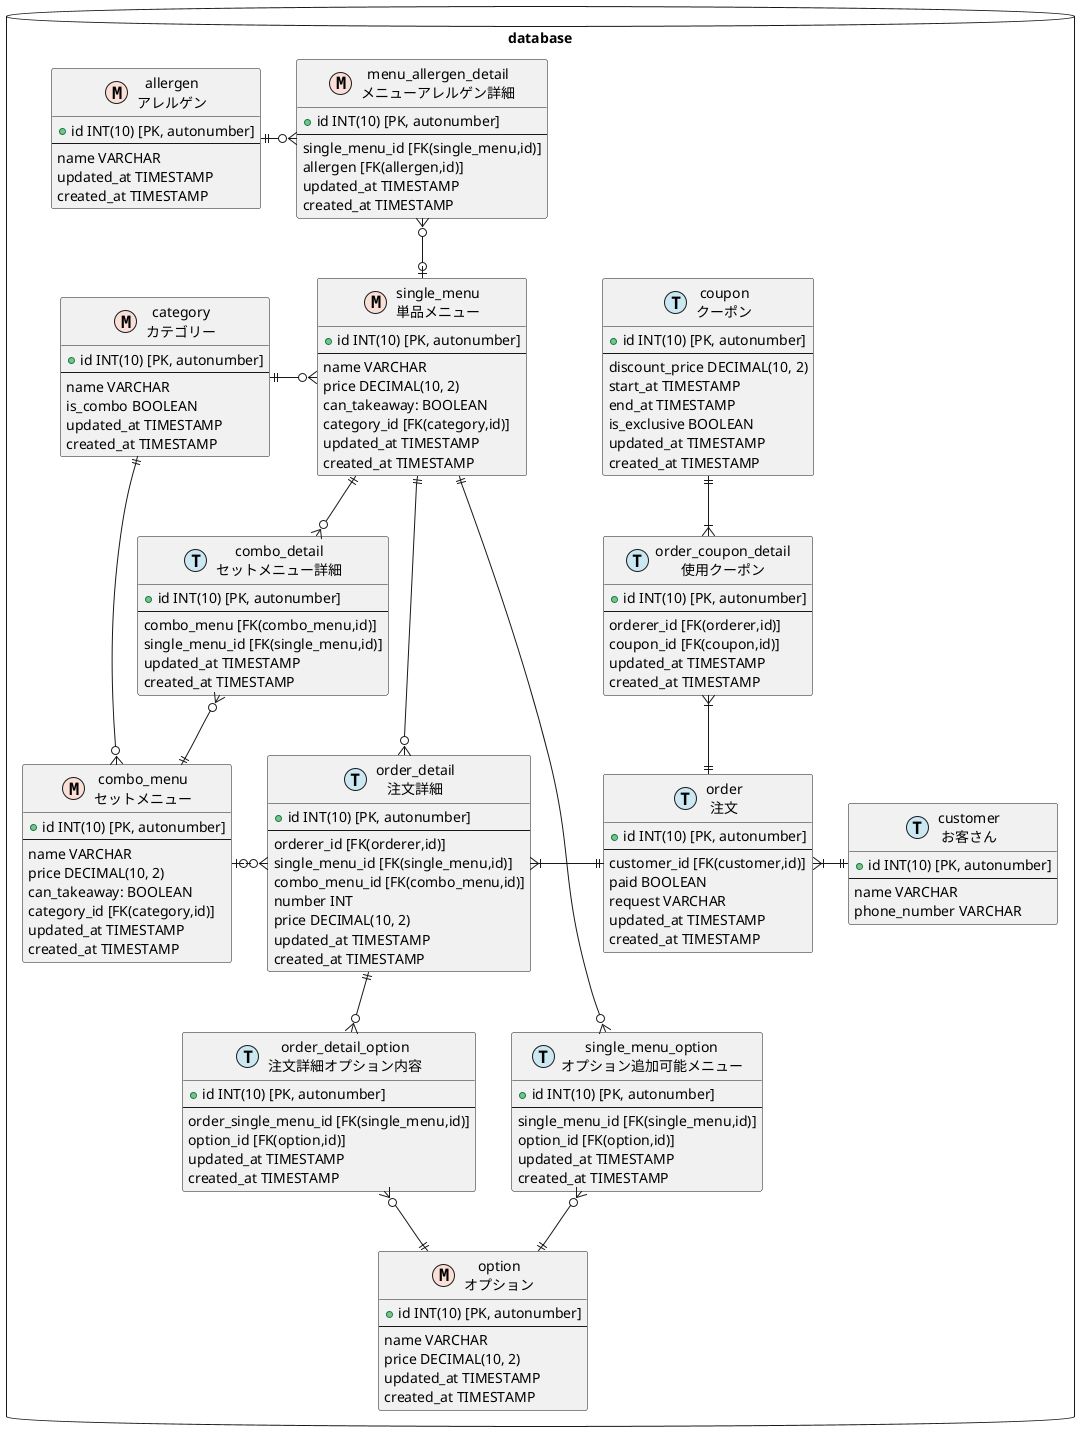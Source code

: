 @startuml

!define MASTER F9DFD5
!define TRANSACTION CAE7F2

package database <<Database>> {
  entity category as "category\nカテゴリー" <<M,MASTER>> {
    + id INT(10) [PK, autonumber]
    --
    name VARCHAR
    is_combo BOOLEAN
    updated_at TIMESTAMP
    created_at TIMESTAMP
  }
  
  entity combo_menu as "combo_menu\nセットメニュー" <<M,MASTER>> {
    + id INT(10) [PK, autonumber]
    --
    name VARCHAR
    price DECIMAL(10, 2)
    can_takeaway: BOOLEAN
    category_id [FK(category,id)]
    updated_at TIMESTAMP
    created_at TIMESTAMP
  }
  
  entity single_menu as "single_menu\n単品メニュー" <<M,MASTER>> {
    + id INT(10) [PK, autonumber]
    --
    name VARCHAR
    price DECIMAL(10, 2)
    can_takeaway: BOOLEAN
    category_id [FK(category,id)]
    updated_at TIMESTAMP
    created_at TIMESTAMP
  }
  
  entity allergen as "allergen\nアレルゲン" <<M,MASTER>> {
    + id INT(10) [PK, autonumber]
    --
    name VARCHAR
    updated_at TIMESTAMP
    created_at TIMESTAMP
  }
  
  entity menu_allergen_detail as "menu_allergen_detail\nメニューアレルゲン詳細" <<M,MASTER>> {
    + id INT(10) [PK, autonumber]
    --
    single_menu_id [FK(single_menu,id)]
    allergen [FK(allergen,id)]
    updated_at TIMESTAMP
    created_at TIMESTAMP
  }
  
  entity combo_detail as "combo_detail\nセットメニュー詳細" <<T,TRANSACTION>> {
    + id INT(10) [PK, autonumber]
    --
    combo_menu [FK(combo_menu,id)]
    single_menu_id [FK(single_menu,id)]
    updated_at TIMESTAMP
    created_at TIMESTAMP
  }
  
  entity option as "option\nオプション" <<M,MASTER>> {
    + id INT(10) [PK, autonumber]
    --
    name VARCHAR
    price DECIMAL(10, 2)
    updated_at TIMESTAMP
    created_at TIMESTAMP
  }
  
  entity customer as "customer\nお客さん" <<T,TRANSACTION>> {
    + id INT(10) [PK, autonumber]
    --
    name VARCHAR
    phone_number VARCHAR
  }
  
  entity order as "order\n注文" <<T,TRANSACTION>> {
    + id INT(10) [PK, autonumber]
    --
    customer_id [FK(customer,id)]
    paid BOOLEAN
    request VARCHAR
    updated_at TIMESTAMP
    created_at TIMESTAMP
  }
  
  entity coupon as "coupon\nクーポン" <<T,TRANSACTION>> {
    + id INT(10) [PK, autonumber]
    --
    discount_price DECIMAL(10, 2)
    start_at TIMESTAMP
    end_at TIMESTAMP
    is_exclusive BOOLEAN
    updated_at TIMESTAMP
    created_at TIMESTAMP
  }
  
  entity order_coupon_detail as "order_coupon_detail\n使用クーポン" <<T,TRANSACTION>> {
    + id INT(10) [PK, autonumber]
    --
    orderer_id [FK(orderer,id)]
    coupon_id [FK(coupon,id)]
    updated_at TIMESTAMP
    created_at TIMESTAMP
  }
  
  entity order_detail as "order_detail\n注文詳細" <<T,TRANSACTION>> {
    + id INT(10) [PK, autonumber]
    --
    orderer_id [FK(orderer,id)]
    single_menu_id [FK(single_menu,id)]
    combo_menu_id [FK(combo_menu,id)]
    number INT
    price DECIMAL(10, 2)
    updated_at TIMESTAMP
    created_at TIMESTAMP
  }
  
  entity single_menu_option as "single_menu_option\nオプション追加可能メニュー" <<T,TRANSACTION>> {
    + id INT(10) [PK, autonumber]
    --
    single_menu_id [FK(single_menu,id)]
    option_id [FK(option,id)]
    updated_at TIMESTAMP
    created_at TIMESTAMP
  }
  
  entity order_detail_option as "order_detail_option\n注文詳細オプション内容" <<T,TRANSACTION>> {
    + id INT(10) [PK, autonumber]
    --
    order_single_menu_id [FK(single_menu,id)]
    option_id [FK(option,id)]
    updated_at TIMESTAMP
    created_at TIMESTAMP
  }
  
  category ||-right-o{ single_menu
  category ||-up-o{ combo_menu
  combo_menu |o-right-o{ order_detail
  combo_menu ||-up-o{ combo_detail
  single_menu ||-right-o{ order_detail
  single_menu ||-down-o{ combo_detail
  single_menu ||-down-o{ single_menu_option
  single_menu |o-up-o{ menu_allergen_detail
  allergen ||-right-o{ menu_allergen_detail
  customer ||-left-|{ order
  order ||-up-|{ order_coupon_detail
  coupon ||-down-|{ order_coupon_detail
  order ||-left-|{ order_detail
  option ||-up-o{ order_detail_option
  option ||-left-o{ single_menu_option
  order_detail ||-down-o{ order_detail_option
}

@enduml